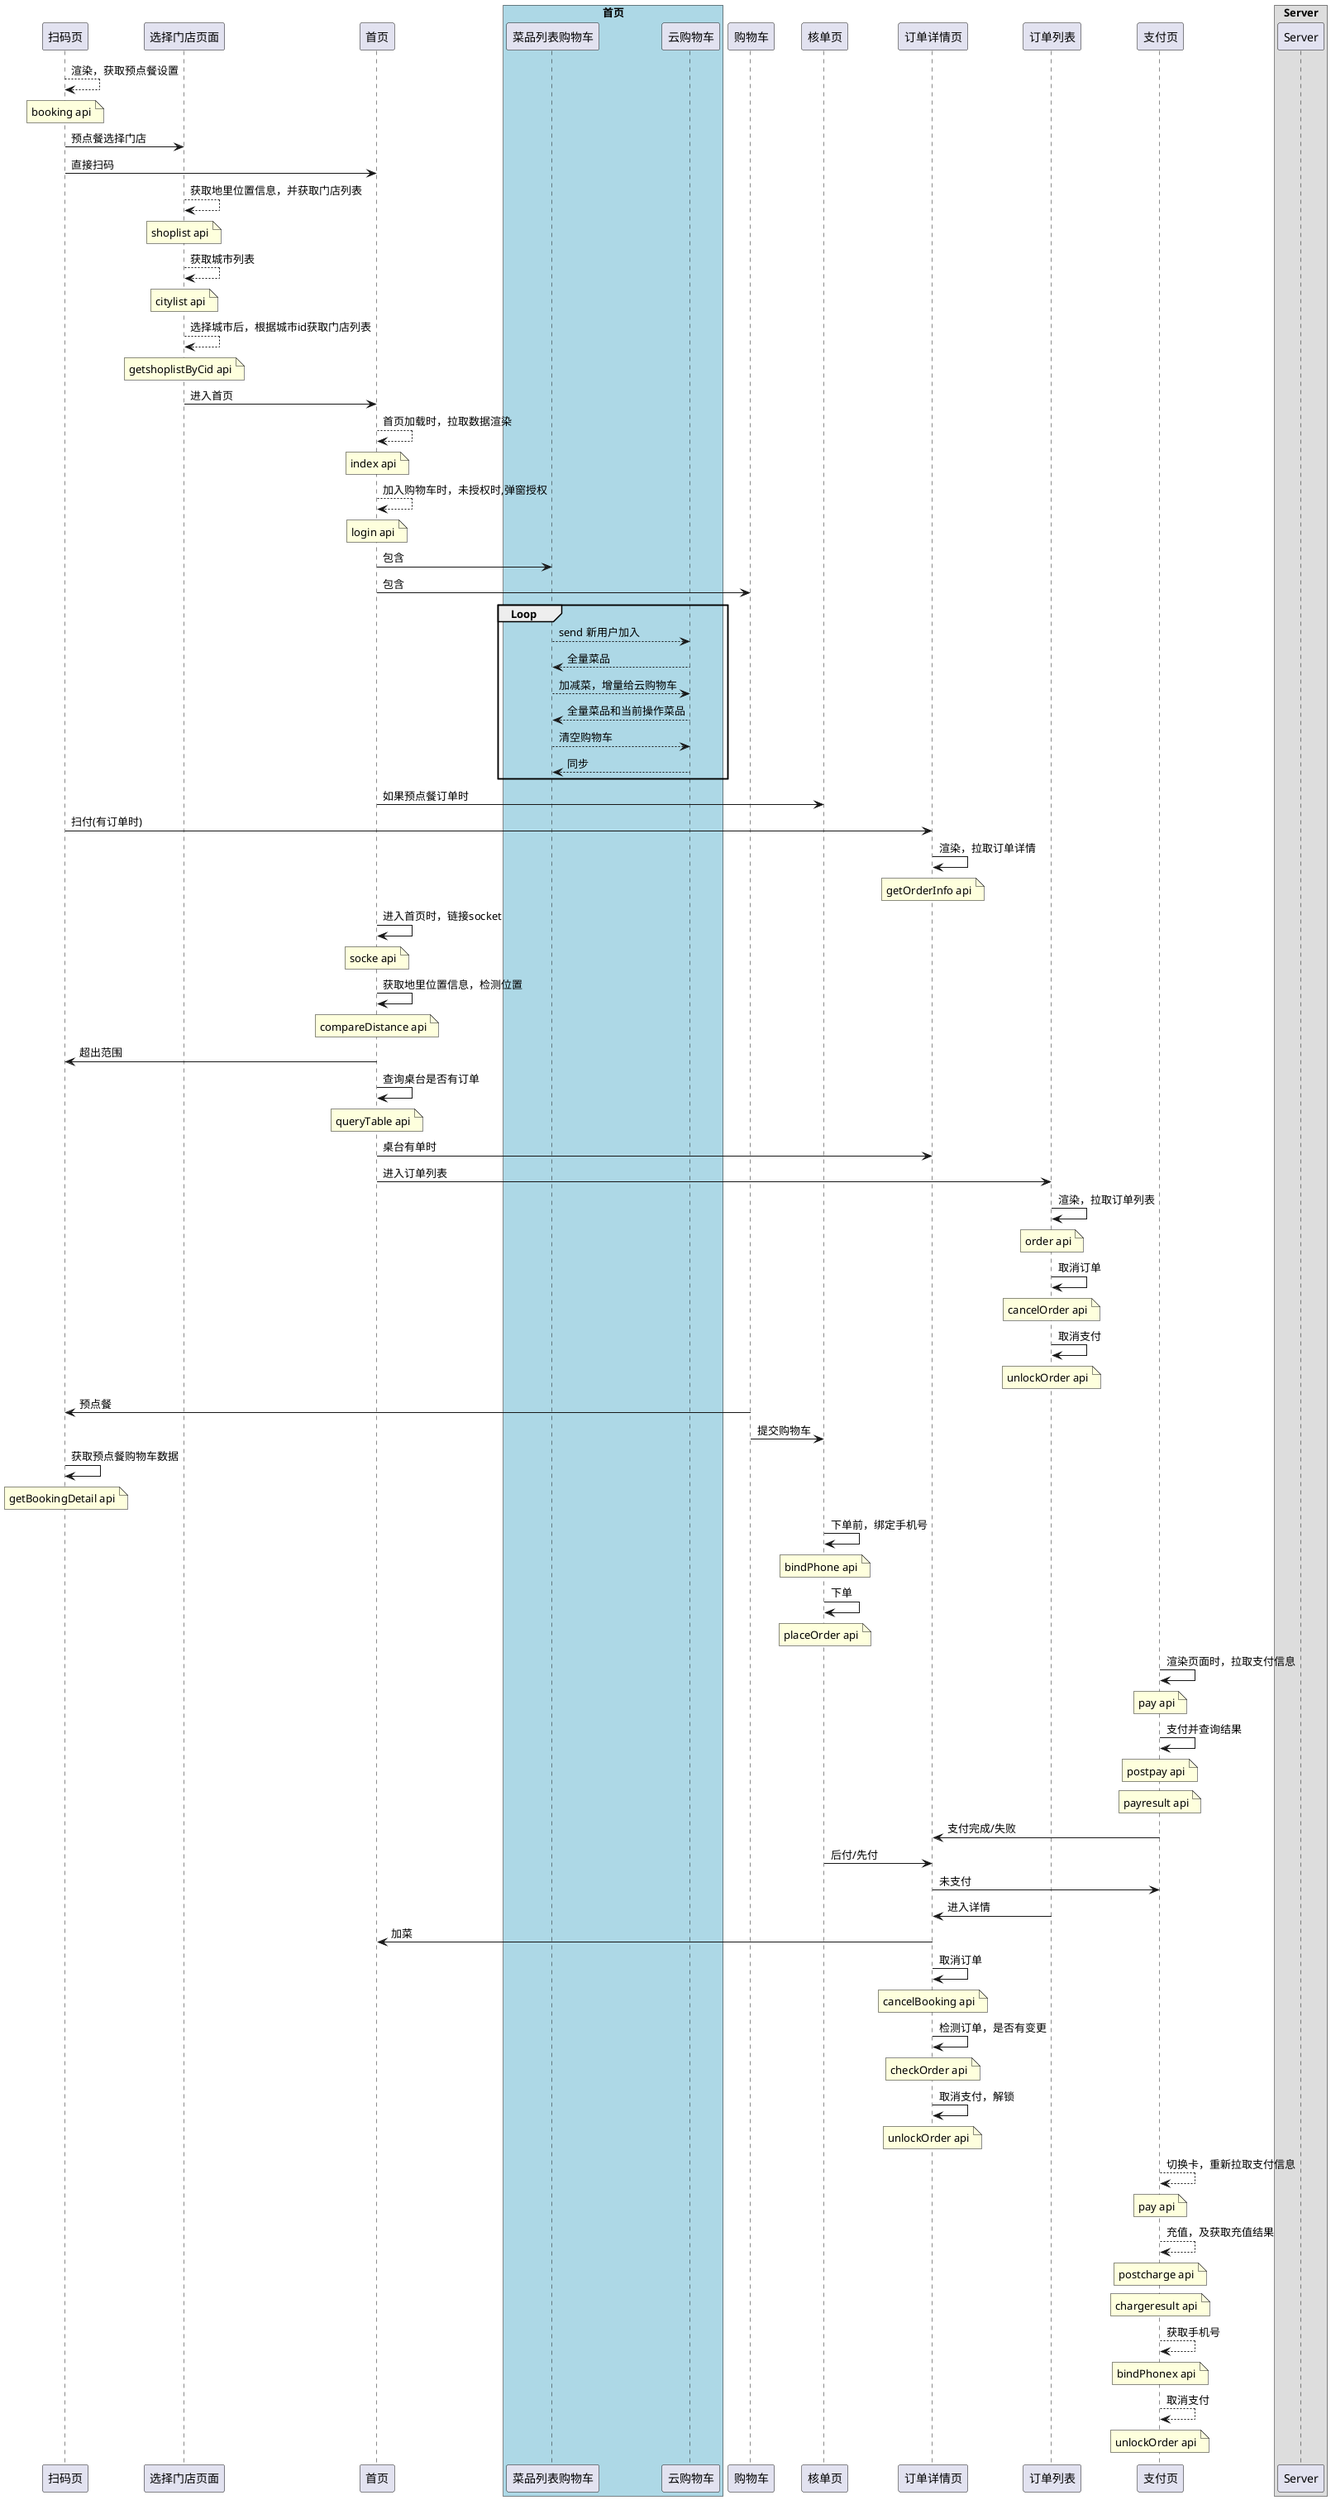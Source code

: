 @startuml
扫码页 --> 扫码页: 渲染，获取预点餐设置
note over 扫码页: booking api
扫码页 -> 选择门店页面: 预点餐选择门店
扫码页 -> 首页: 直接扫码


选择门店页面 --> 选择门店页面: 获取地里位置信息，并获取门店列表
note over 选择门店页面: shoplist api
选择门店页面 --> 选择门店页面: 获取城市列表
note over 选择门店页面: citylist api
选择门店页面 --> 选择门店页面: 选择城市后，根据城市id获取门店列表
note over 选择门店页面: getshoplistByCid api 


选择门店页面 -> 首页:进入首页

首页 --> 首页: 首页加载时，拉取数据渲染
note over 首页: index api
首页 -->首页: 加入购物车时，未授权时,弹窗授权
note over 首页: login api
首页 -> 菜品列表购物车:包含               
首页 -> 购物车:包含               

box "首页" #LightBlue
	participant 菜品列表购物车
	participant 云购物车
end box
participant 购物车

group Loop

菜品列表购物车 --> 云购物车: send 新用户加入
云购物车 --> 菜品列表购物车: 全量菜品

菜品列表购物车 --> 云购物车: 加减菜，增量给云购物车
云购物车 --> 菜品列表购物车: 全量菜品和当前操作菜品

菜品列表购物车 --> 云购物车: 清空购物车
云购物车 --> 菜品列表购物车: 同步
end

首页 -> 核单页: 如果预点餐订单时

扫码页 -> 订单详情页:扫付(有订单时)
订单详情页 -> 订单详情页: 渲染，拉取订单详情
note over 订单详情页: getOrderInfo api
首页-> 首页: 进入首页时，链接socket
note over 首页: socke api
首页-> 首页: 获取地里位置信息，检测位置
note over 首页: compareDistance api 
首页-> 扫码页:超出范围

首页-> 首页: 查询桌台是否有订单
note over 首页: queryTable api
首页 -> 订单详情页: 桌台有单时
首页 -> 订单列表:进入订单列表

订单列表 -> 订单列表: 渲染，拉取订单列表
note over 订单列表: order api
订单列表 -> 订单列表: 取消订单
note over 订单列表: cancelOrder api
订单列表 -> 订单列表: 取消支付
note over 订单列表: unlockOrder api


购物车 -> 扫码页:预点餐
购物车 -> 核单页:提交购物车
扫码页 -> 扫码页: 获取预点餐购物车数据
note over 扫码页: getBookingDetail api 

核单页 -> 核单页: 下单前，绑定手机号
note over 核单页: bindPhone api
核单页 -> 核单页: 下单
note over 核单页: placeOrder api

支付页-> 支付页: 渲染页面时，拉取支付信息
note over 支付页: pay api
支付页-> 支付页: 支付并查询结果
note over 支付页: postpay api
note over 支付页: payresult api


支付页 -> 订单详情页:支付完成/失败
核单页 -> 订单详情页: 后付/先付
订单详情页 -> 支付页: 未支付

订单列表 -> 订单详情页: 进入详情
订单详情页 -> 首页: 加菜

订单详情页 -> 订单详情页: 取消订单
note over 订单详情页: cancelBooking api
订单详情页 -> 订单详情页: 检测订单，是否有变更
note over 订单详情页: checkOrder api
订单详情页 -> 订单详情页: 取消支付，解锁
note over 订单详情页: unlockOrder api


支付页 --> 支付页: 切换卡，重新拉取支付信息
note over 支付页: pay api 
支付页 --> 支付页: 充值，及获取充值结果
note over 支付页: postcharge api 
note over 支付页: chargeresult api 
支付页 --> 支付页: 获取手机号
note over 支付页: bindPhonex api
支付页 --> 支付页: 取消支付
note over 支付页: unlockOrder api

box "Server"
participant Server
end box

@enduml